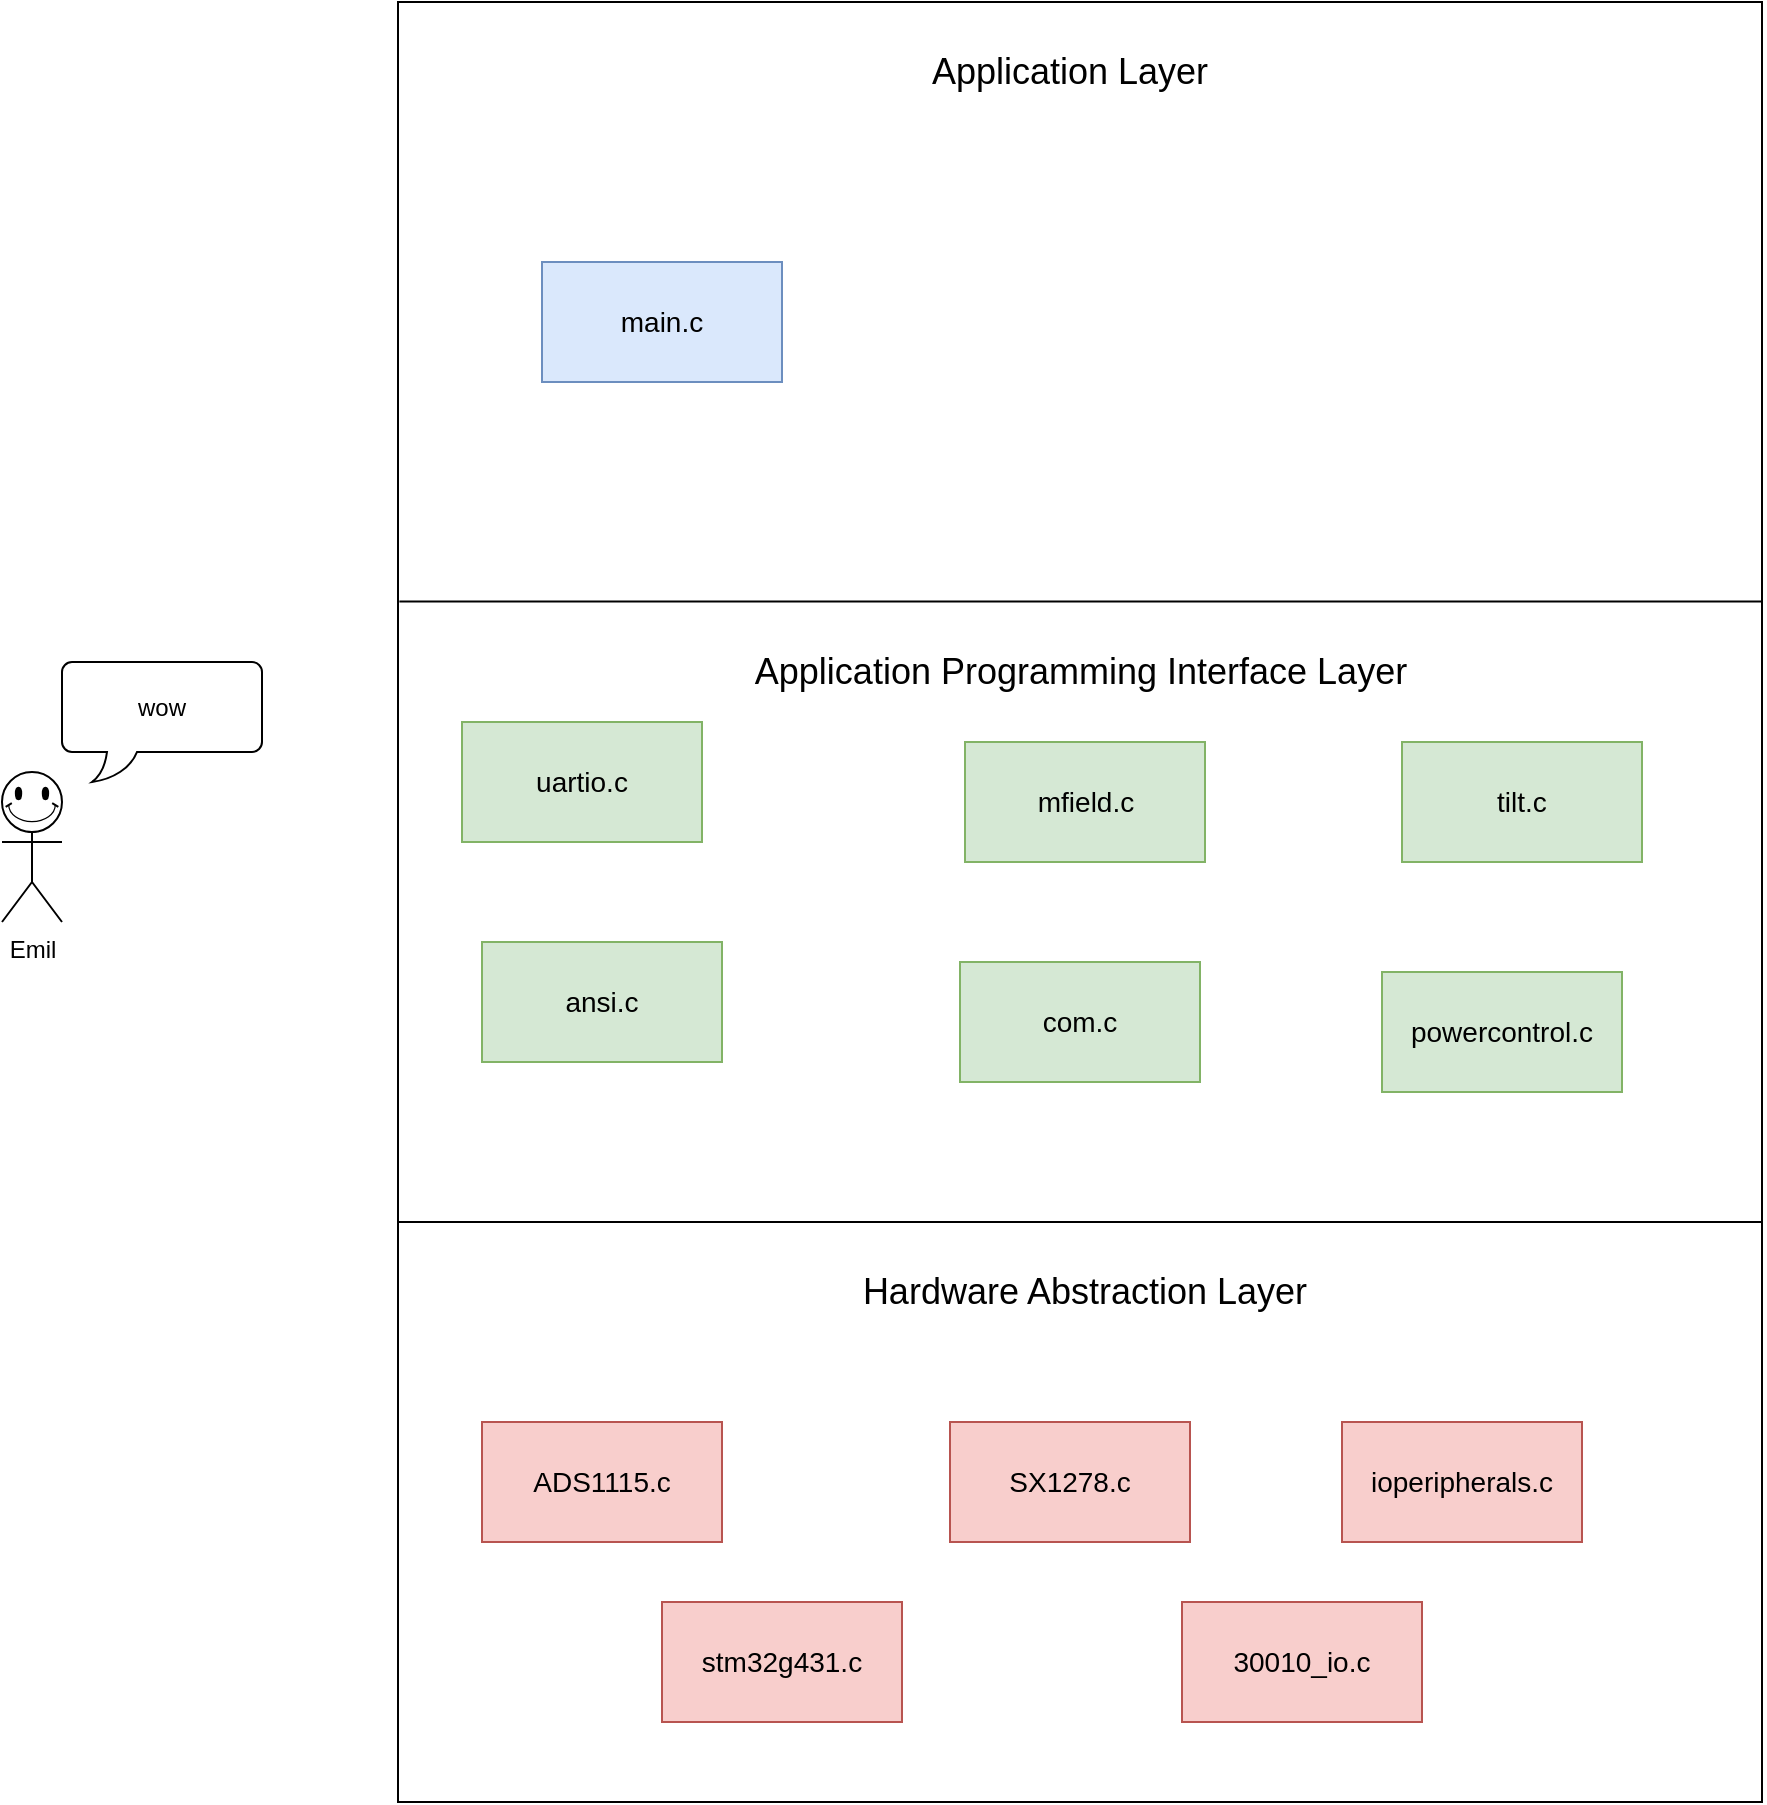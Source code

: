 <mxfile version="22.1.16" type="google">
  <diagram name="CPU-design" id="KTfBh7jQai8peye6fw3c">
    <mxGraphModel grid="1" page="1" gridSize="10" guides="1" tooltips="1" connect="1" arrows="1" fold="1" pageScale="1" pageWidth="827" pageHeight="1169" math="0" shadow="0">
      <root>
        <mxCell id="0" />
        <mxCell id="1" parent="0" />
        <mxCell id="oQrNL4lD5W3z_ZlVwzVu-2" value="" style="rounded=0;whiteSpace=wrap;html=1;" vertex="1" parent="1">
          <mxGeometry x="78" y="40" width="682" height="900" as="geometry" />
        </mxCell>
        <mxCell id="oQrNL4lD5W3z_ZlVwzVu-3" value="" style="endArrow=none;html=1;rounded=0;entryX=0.001;entryY=0.333;entryDx=0;entryDy=0;entryPerimeter=0;exitX=1;exitY=0.333;exitDx=0;exitDy=0;exitPerimeter=0;" edge="1" parent="1" source="oQrNL4lD5W3z_ZlVwzVu-2" target="oQrNL4lD5W3z_ZlVwzVu-2">
          <mxGeometry width="50" height="50" relative="1" as="geometry">
            <mxPoint x="440" y="510" as="sourcePoint" />
            <mxPoint x="490" y="460" as="targetPoint" />
          </mxGeometry>
        </mxCell>
        <mxCell id="oQrNL4lD5W3z_ZlVwzVu-4" value="" style="endArrow=none;html=1;rounded=0;entryX=0.001;entryY=0.333;entryDx=0;entryDy=0;entryPerimeter=0;exitX=1;exitY=0.333;exitDx=0;exitDy=0;exitPerimeter=0;" edge="1" parent="1">
          <mxGeometry width="50" height="50" relative="1" as="geometry">
            <mxPoint x="759.5" y="650" as="sourcePoint" />
            <mxPoint x="78.5" y="650" as="targetPoint" />
          </mxGeometry>
        </mxCell>
        <mxCell id="oQrNL4lD5W3z_ZlVwzVu-5" value="&lt;font style=&quot;font-size: 18px;&quot;&gt;Application Layer&lt;/font&gt;" style="text;html=1;strokeColor=none;fillColor=none;align=center;verticalAlign=middle;whiteSpace=wrap;rounded=0;" vertex="1" parent="1">
          <mxGeometry x="324" y="60" width="180" height="30" as="geometry" />
        </mxCell>
        <mxCell id="oQrNL4lD5W3z_ZlVwzVu-6" value="&lt;font style=&quot;font-size: 18px;&quot;&gt;Application Programming Interface Layer&lt;/font&gt;" style="text;html=1;strokeColor=none;fillColor=none;align=center;verticalAlign=middle;whiteSpace=wrap;rounded=0;" vertex="1" parent="1">
          <mxGeometry x="254.5" y="360" width="329" height="30" as="geometry" />
        </mxCell>
        <mxCell id="oQrNL4lD5W3z_ZlVwzVu-7" value="&lt;font style=&quot;font-size: 18px;&quot;&gt;Hardware Abstraction Layer&lt;/font&gt;" style="text;html=1;strokeColor=none;fillColor=none;align=center;verticalAlign=middle;whiteSpace=wrap;rounded=0;" vertex="1" parent="1">
          <mxGeometry x="301" y="670" width="241" height="30" as="geometry" />
        </mxCell>
        <mxCell id="oQrNL4lD5W3z_ZlVwzVu-8" value="&lt;font style=&quot;font-size: 14px;&quot;&gt;ADS1115.c&lt;/font&gt;" style="rounded=0;whiteSpace=wrap;html=1;fillColor=#f8cecc;strokeColor=#b85450;" vertex="1" parent="1">
          <mxGeometry x="120" y="750" width="120" height="60" as="geometry" />
        </mxCell>
        <mxCell id="oQrNL4lD5W3z_ZlVwzVu-9" value="&lt;font style=&quot;font-size: 14px;&quot;&gt;SX1278.c&lt;/font&gt;" style="rounded=0;whiteSpace=wrap;html=1;fillColor=#f8cecc;strokeColor=#b85450;" vertex="1" parent="1">
          <mxGeometry x="354" y="750" width="120" height="60" as="geometry" />
        </mxCell>
        <mxCell id="oQrNL4lD5W3z_ZlVwzVu-10" value="&lt;font style=&quot;font-size: 14px;&quot;&gt;ioperipherals.c&lt;/font&gt;" style="rounded=0;whiteSpace=wrap;html=1;fillColor=#f8cecc;strokeColor=#b85450;" vertex="1" parent="1">
          <mxGeometry x="550" y="750" width="120" height="60" as="geometry" />
        </mxCell>
        <mxCell id="oQrNL4lD5W3z_ZlVwzVu-11" value="&lt;font style=&quot;font-size: 14px;&quot;&gt;stm32g431.c&lt;/font&gt;" style="rounded=0;whiteSpace=wrap;html=1;fillColor=#f8cecc;strokeColor=#b85450;" vertex="1" parent="1">
          <mxGeometry x="210" y="840" width="120" height="60" as="geometry" />
        </mxCell>
        <mxCell id="oQrNL4lD5W3z_ZlVwzVu-12" value="&lt;font style=&quot;font-size: 14px;&quot;&gt;30010_io.c&lt;/font&gt;" style="rounded=0;whiteSpace=wrap;html=1;fillColor=#f8cecc;strokeColor=#b85450;" vertex="1" parent="1">
          <mxGeometry x="470" y="840" width="120" height="60" as="geometry" />
        </mxCell>
        <mxCell id="oQrNL4lD5W3z_ZlVwzVu-13" value="&lt;font style=&quot;font-size: 14px;&quot;&gt;uartio.c&lt;/font&gt;" style="rounded=0;whiteSpace=wrap;html=1;fillColor=#d5e8d4;strokeColor=#82b366;" vertex="1" parent="1">
          <mxGeometry x="110" y="400" width="120" height="60" as="geometry" />
        </mxCell>
        <mxCell id="oQrNL4lD5W3z_ZlVwzVu-14" value="&lt;font style=&quot;font-size: 14px;&quot;&gt;ansi.c&lt;/font&gt;" style="rounded=0;whiteSpace=wrap;html=1;fillColor=#d5e8d4;strokeColor=#82b366;" vertex="1" parent="1">
          <mxGeometry x="120" y="510" width="120" height="60" as="geometry" />
        </mxCell>
        <mxCell id="oQrNL4lD5W3z_ZlVwzVu-15" value="&lt;font style=&quot;font-size: 14px;&quot;&gt;main.c&lt;/font&gt;" style="rounded=0;whiteSpace=wrap;html=1;fillColor=#dae8fc;strokeColor=#6c8ebf;" vertex="1" parent="1">
          <mxGeometry x="150" y="170" width="120" height="60" as="geometry" />
        </mxCell>
        <mxCell id="oQrNL4lD5W3z_ZlVwzVu-16" value="&lt;font style=&quot;font-size: 14px;&quot;&gt;mfield.c&lt;/font&gt;" style="rounded=0;whiteSpace=wrap;html=1;fillColor=#d5e8d4;strokeColor=#82b366;" vertex="1" parent="1">
          <mxGeometry x="361.5" y="410" width="120" height="60" as="geometry" />
        </mxCell>
        <mxCell id="KKLB8DnQ6OKgvL1sCO9A-26" value="Emil&lt;br&gt;" style="shape=umlActor;verticalLabelPosition=bottom;verticalAlign=top;html=1;outlineConnect=0;" vertex="1" parent="1">
          <mxGeometry x="-120" y="440" width="30" height="60" as="geometry" />
        </mxCell>
        <mxCell id="KKLB8DnQ6OKgvL1sCO9A-27" value="wow" style="whiteSpace=wrap;html=1;shape=mxgraph.basic.roundRectCallout;dx=30;dy=15;size=5;boundedLbl=1;" vertex="1" parent="1">
          <mxGeometry x="-90" y="370" width="100" height="60" as="geometry" />
        </mxCell>
        <mxCell id="oQrNL4lD5W3z_ZlVwzVu-17" value="&lt;font style=&quot;font-size: 14px;&quot;&gt;tilt.c&lt;/font&gt;" style="rounded=0;whiteSpace=wrap;html=1;fillColor=#d5e8d4;strokeColor=#82b366;" vertex="1" parent="1">
          <mxGeometry x="580" y="410" width="120" height="60" as="geometry" />
        </mxCell>
        <mxCell id="oQrNL4lD5W3z_ZlVwzVu-19" value="&lt;font style=&quot;font-size: 14px;&quot;&gt;powercontrol.c&lt;/font&gt;" style="rounded=0;whiteSpace=wrap;html=1;fillColor=#d5e8d4;strokeColor=#82b366;" vertex="1" parent="1">
          <mxGeometry x="570" y="525" width="120" height="60" as="geometry" />
        </mxCell>
        <mxCell id="oQrNL4lD5W3z_ZlVwzVu-21" value="&lt;font style=&quot;font-size: 14px;&quot;&gt;com.c&lt;/font&gt;" style="rounded=0;whiteSpace=wrap;html=1;fillColor=#d5e8d4;strokeColor=#82b366;" vertex="1" parent="1">
          <mxGeometry x="359" y="520" width="120" height="60" as="geometry" />
        </mxCell>
        <mxCell id="KKLB8DnQ6OKgvL1sCO9A-32" value="" style="verticalLabelPosition=bottom;verticalAlign=top;html=1;shape=mxgraph.basic.smiley" vertex="1" parent="1">
          <mxGeometry x="-120" y="425" width="30" height="30" as="geometry" />
        </mxCell>
      </root>
    </mxGraphModel>
  </diagram>
</mxfile>
